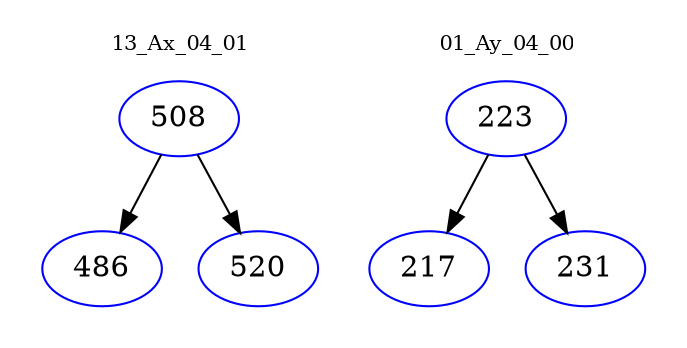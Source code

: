 digraph{
subgraph cluster_0 {
color = white
label = "13_Ax_04_01";
fontsize=10;
T0_508 [label="508", color="blue"]
T0_508 -> T0_486 [color="black"]
T0_486 [label="486", color="blue"]
T0_508 -> T0_520 [color="black"]
T0_520 [label="520", color="blue"]
}
subgraph cluster_1 {
color = white
label = "01_Ay_04_00";
fontsize=10;
T1_223 [label="223", color="blue"]
T1_223 -> T1_217 [color="black"]
T1_217 [label="217", color="blue"]
T1_223 -> T1_231 [color="black"]
T1_231 [label="231", color="blue"]
}
}
